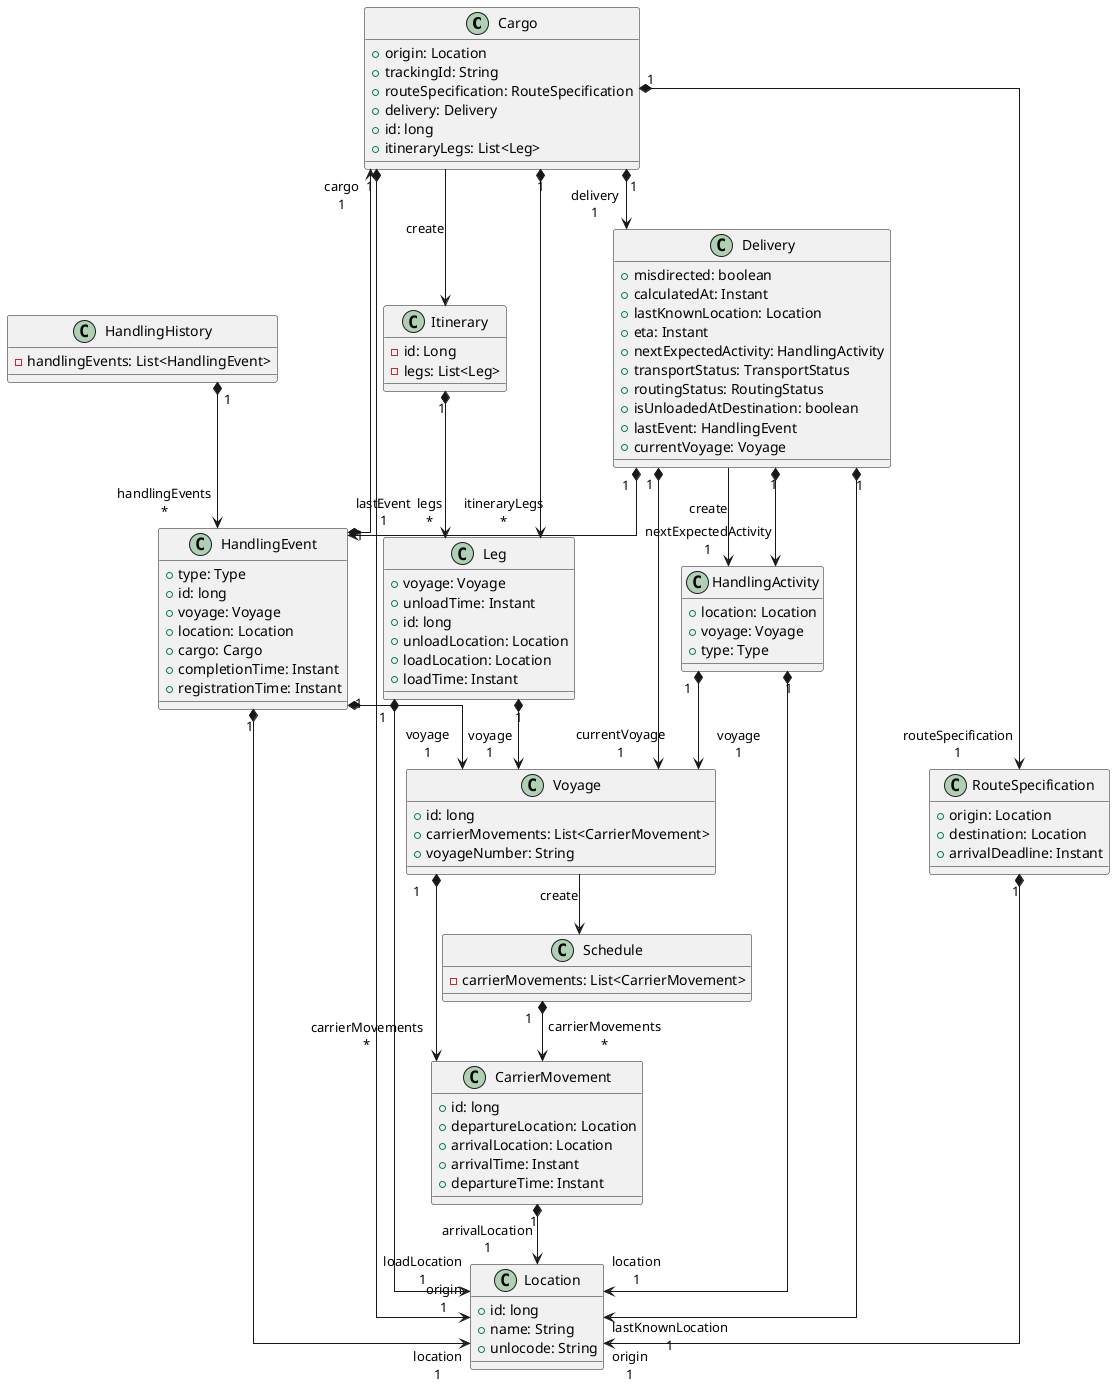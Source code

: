 @startuml

top to bottom direction
skinparam linetype ortho

class Cargo {
  + origin: Location
  + trackingId: String
  + routeSpecification: RouteSpecification
  + delivery: Delivery
  + id: long
  + itineraryLegs: List<Leg>
}
class CarrierMovement {
  + id: long
  + departureLocation: Location
  + arrivalLocation: Location
  + arrivalTime: Instant
  + departureTime: Instant
}
class Delivery {
  + misdirected: boolean
  + calculatedAt: Instant
  + lastKnownLocation: Location
  + eta: Instant
  + nextExpectedActivity: HandlingActivity
  + transportStatus: TransportStatus
  + routingStatus: RoutingStatus
  + isUnloadedAtDestination: boolean
  + lastEvent: HandlingEvent
  + currentVoyage: Voyage
}
class HandlingActivity {
  + location: Location
  + voyage: Voyage
  + type: Type
}
class HandlingEvent {
  + type: Type
  + id: long
  + voyage: Voyage
  + location: Location
  + cargo: Cargo
  + completionTime: Instant
  + registrationTime: Instant
}
class HandlingHistory {
  - handlingEvents: List<HandlingEvent>
}
class Itinerary {
  - id: Long
  - legs: List<Leg>
}
class Leg {
  + voyage: Voyage
  + unloadTime: Instant
  + id: long
  + unloadLocation: Location
  + loadLocation: Location
  + loadTime: Instant
}
class RouteSpecification {
  + origin: Location
  + destination: Location
  + arrivalDeadline: Instant
}
class Schedule {
  - carrierMovements: List<CarrierMovement>
}

class Location {
  + id: long
  + name: String
  + unlocode: String
}

class Voyage {
  + id: long
  + carrierMovements: List<CarrierMovement>
  + voyageNumber: String
}

Cargo              "1" *--> "delivery\n1" Delivery           
Cargo               -->  Itinerary          : "«create»"
Cargo              "1" *--> "itineraryLegs\n*" Leg                
Cargo              "1" *--> "origin\n1" Location           
Cargo              "1" *--> "routeSpecification\n1" RouteSpecification 
CarrierMovement    "1" *--> "arrivalLocation\n1" Location           
Delivery            -->  HandlingActivity   : "«create»"
Delivery           "1" *--> "nextExpectedActivity\n1" HandlingActivity   
Delivery           "1" *--> "lastEvent\n1" HandlingEvent      
Delivery           "1" *--> "lastKnownLocation\n1" Location           
Delivery           "1" *--> "currentVoyage\n1" Voyage             
HandlingActivity   "1" *--> "location\n1" Location           
HandlingActivity   "1" *--> "voyage\n1" Voyage             
HandlingEvent      "1" *--> "cargo\n1" Cargo              
HandlingEvent      "1" *--> "location\n1" Location           
HandlingEvent      "1" *--> "voyage\n1" Voyage             
HandlingHistory    "1" *--> "handlingEvents\n*" HandlingEvent      
Itinerary          "1" *--> "legs\n*" Leg                
Leg                "1" *--> "loadLocation\n1" Location           
Leg                "1" *--> "voyage\n1" Voyage             
RouteSpecification "1" *--> "origin\n1" Location           
Schedule           "1" *--> "carrierMovements\n*" CarrierMovement    
Voyage             "1" *--> "carrierMovements\n*" CarrierMovement    
Voyage              -->  Schedule           : "«create»"
@enduml
